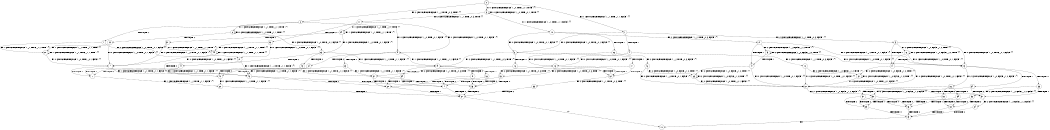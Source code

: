 digraph BCG {
size = "7, 10.5";
center = TRUE;
node [shape = circle];
0 [peripheries = 2];
0 -> 1 [label = "EX !1 !ATOMIC_EXCH_BRANCH (1, +1, TRUE, +1, 1, FALSE) !{}"];
0 -> 2 [label = "EX !2 !ATOMIC_EXCH_BRANCH (1, +1, TRUE, +0, 3, TRUE) !{}"];
0 -> 3 [label = "EX !0 !ATOMIC_EXCH_BRANCH (1, +0, TRUE, +0, 1, TRUE) !{}"];
1 -> 4 [label = "TERMINATE !1"];
1 -> 5 [label = "EX !2 !ATOMIC_EXCH_BRANCH (1, +1, TRUE, +0, 3, FALSE) !{}"];
1 -> 6 [label = "EX !0 !ATOMIC_EXCH_BRANCH (1, +0, TRUE, +0, 1, FALSE) !{}"];
2 -> 7 [label = "TERMINATE !2"];
2 -> 8 [label = "EX !1 !ATOMIC_EXCH_BRANCH (1, +1, TRUE, +1, 1, TRUE) !{}"];
2 -> 9 [label = "EX !0 !ATOMIC_EXCH_BRANCH (1, +0, TRUE, +0, 1, FALSE) !{}"];
3 -> 10 [label = "EX !1 !ATOMIC_EXCH_BRANCH (1, +1, TRUE, +1, 1, FALSE) !{}"];
3 -> 11 [label = "EX !2 !ATOMIC_EXCH_BRANCH (1, +1, TRUE, +0, 3, TRUE) !{}"];
3 -> 3 [label = "EX !0 !ATOMIC_EXCH_BRANCH (1, +0, TRUE, +0, 1, TRUE) !{}"];
4 -> 12 [label = "EX !2 !ATOMIC_EXCH_BRANCH (1, +1, TRUE, +0, 3, FALSE) !{}"];
4 -> 13 [label = "EX !0 !ATOMIC_EXCH_BRANCH (1, +0, TRUE, +0, 1, FALSE) !{}"];
5 -> 14 [label = "TERMINATE !1"];
5 -> 15 [label = "EX !0 !ATOMIC_EXCH_BRANCH (1, +0, TRUE, +0, 1, FALSE) !{}"];
5 -> 16 [label = "EX !2 !ATOMIC_EXCH_BRANCH (1, +0, FALSE, +1, 2, TRUE) !{}"];
6 -> 17 [label = "TERMINATE !1"];
6 -> 18 [label = "TERMINATE !0"];
6 -> 19 [label = "EX !2 !ATOMIC_EXCH_BRANCH (1, +1, TRUE, +0, 3, TRUE) !{}"];
7 -> 20 [label = "EX !1 !ATOMIC_EXCH_BRANCH (1, +1, TRUE, +1, 1, TRUE) !{}"];
7 -> 21 [label = "EX !0 !ATOMIC_EXCH_BRANCH (1, +0, TRUE, +0, 1, FALSE) !{}"];
8 -> 22 [label = "TERMINATE !2"];
8 -> 23 [label = "EX !0 !ATOMIC_EXCH_BRANCH (1, +0, TRUE, +0, 1, FALSE) !{}"];
8 -> 8 [label = "EX !1 !ATOMIC_EXCH_BRANCH (1, +1, TRUE, +1, 1, TRUE) !{}"];
9 -> 24 [label = "TERMINATE !2"];
9 -> 25 [label = "TERMINATE !0"];
9 -> 19 [label = "EX !1 !ATOMIC_EXCH_BRANCH (1, +1, TRUE, +1, 1, FALSE) !{}"];
10 -> 26 [label = "TERMINATE !1"];
10 -> 27 [label = "EX !2 !ATOMIC_EXCH_BRANCH (1, +1, TRUE, +0, 3, FALSE) !{}"];
10 -> 6 [label = "EX !0 !ATOMIC_EXCH_BRANCH (1, +0, TRUE, +0, 1, FALSE) !{}"];
11 -> 28 [label = "TERMINATE !2"];
11 -> 29 [label = "EX !1 !ATOMIC_EXCH_BRANCH (1, +1, TRUE, +1, 1, TRUE) !{}"];
11 -> 9 [label = "EX !0 !ATOMIC_EXCH_BRANCH (1, +0, TRUE, +0, 1, FALSE) !{}"];
12 -> 30 [label = "EX !0 !ATOMIC_EXCH_BRANCH (1, +0, TRUE, +0, 1, FALSE) !{}"];
12 -> 31 [label = "EX !2 !ATOMIC_EXCH_BRANCH (1, +0, FALSE, +1, 2, TRUE) !{}"];
13 -> 32 [label = "TERMINATE !0"];
13 -> 33 [label = "EX !2 !ATOMIC_EXCH_BRANCH (1, +1, TRUE, +0, 3, TRUE) !{}"];
14 -> 31 [label = "EX !2 !ATOMIC_EXCH_BRANCH (1, +0, FALSE, +1, 2, TRUE) !{}"];
14 -> 30 [label = "EX !0 !ATOMIC_EXCH_BRANCH (1, +0, TRUE, +0, 1, FALSE) !{}"];
15 -> 34 [label = "TERMINATE !1"];
15 -> 35 [label = "TERMINATE !0"];
15 -> 36 [label = "EX !2 !ATOMIC_EXCH_BRANCH (1, +0, FALSE, +1, 2, FALSE) !{}"];
16 -> 14 [label = "TERMINATE !1"];
16 -> 15 [label = "EX !0 !ATOMIC_EXCH_BRANCH (1, +0, TRUE, +0, 1, FALSE) !{}"];
16 -> 16 [label = "EX !2 !ATOMIC_EXCH_BRANCH (1, +0, FALSE, +1, 2, TRUE) !{}"];
17 -> 32 [label = "TERMINATE !0"];
17 -> 33 [label = "EX !2 !ATOMIC_EXCH_BRANCH (1, +1, TRUE, +0, 3, TRUE) !{}"];
18 -> 32 [label = "TERMINATE !1"];
18 -> 37 [label = "EX !2 !ATOMIC_EXCH_BRANCH (1, +1, TRUE, +0, 3, TRUE) !{}"];
19 -> 38 [label = "TERMINATE !1"];
19 -> 39 [label = "TERMINATE !2"];
19 -> 40 [label = "TERMINATE !0"];
20 -> 41 [label = "EX !0 !ATOMIC_EXCH_BRANCH (1, +0, TRUE, +0, 1, FALSE) !{}"];
20 -> 20 [label = "EX !1 !ATOMIC_EXCH_BRANCH (1, +1, TRUE, +1, 1, TRUE) !{}"];
21 -> 42 [label = "TERMINATE !0"];
21 -> 43 [label = "EX !1 !ATOMIC_EXCH_BRANCH (1, +1, TRUE, +1, 1, FALSE) !{}"];
22 -> 20 [label = "EX !1 !ATOMIC_EXCH_BRANCH (1, +1, TRUE, +1, 1, TRUE) !{}"];
22 -> 41 [label = "EX !0 !ATOMIC_EXCH_BRANCH (1, +0, TRUE, +0, 1, FALSE) !{}"];
23 -> 44 [label = "TERMINATE !2"];
23 -> 45 [label = "TERMINATE !0"];
23 -> 19 [label = "EX !1 !ATOMIC_EXCH_BRANCH (1, +1, TRUE, +1, 1, FALSE) !{}"];
24 -> 42 [label = "TERMINATE !0"];
24 -> 43 [label = "EX !1 !ATOMIC_EXCH_BRANCH (1, +1, TRUE, +1, 1, FALSE) !{}"];
25 -> 42 [label = "TERMINATE !2"];
25 -> 37 [label = "EX !1 !ATOMIC_EXCH_BRANCH (1, +1, TRUE, +1, 1, FALSE) !{}"];
26 -> 13 [label = "EX !0 !ATOMIC_EXCH_BRANCH (1, +0, TRUE, +0, 1, FALSE) !{}"];
26 -> 46 [label = "EX !2 !ATOMIC_EXCH_BRANCH (1, +1, TRUE, +0, 3, FALSE) !{}"];
27 -> 47 [label = "TERMINATE !1"];
27 -> 48 [label = "EX !2 !ATOMIC_EXCH_BRANCH (1, +0, FALSE, +1, 2, TRUE) !{}"];
27 -> 15 [label = "EX !0 !ATOMIC_EXCH_BRANCH (1, +0, TRUE, +0, 1, FALSE) !{}"];
28 -> 21 [label = "EX !0 !ATOMIC_EXCH_BRANCH (1, +0, TRUE, +0, 1, FALSE) !{}"];
28 -> 49 [label = "EX !1 !ATOMIC_EXCH_BRANCH (1, +1, TRUE, +1, 1, TRUE) !{}"];
29 -> 50 [label = "TERMINATE !2"];
29 -> 29 [label = "EX !1 !ATOMIC_EXCH_BRANCH (1, +1, TRUE, +1, 1, TRUE) !{}"];
29 -> 23 [label = "EX !0 !ATOMIC_EXCH_BRANCH (1, +0, TRUE, +0, 1, FALSE) !{}"];
30 -> 51 [label = "TERMINATE !0"];
30 -> 52 [label = "EX !2 !ATOMIC_EXCH_BRANCH (1, +0, FALSE, +1, 2, FALSE) !{}"];
31 -> 30 [label = "EX !0 !ATOMIC_EXCH_BRANCH (1, +0, TRUE, +0, 1, FALSE) !{}"];
31 -> 31 [label = "EX !2 !ATOMIC_EXCH_BRANCH (1, +0, FALSE, +1, 2, TRUE) !{}"];
32 -> 53 [label = "EX !2 !ATOMIC_EXCH_BRANCH (1, +1, TRUE, +0, 3, TRUE) !{}"];
33 -> 54 [label = "TERMINATE !2"];
33 -> 55 [label = "TERMINATE !0"];
34 -> 52 [label = "EX !2 !ATOMIC_EXCH_BRANCH (1, +0, FALSE, +1, 2, FALSE) !{}"];
34 -> 51 [label = "TERMINATE !0"];
35 -> 56 [label = "EX !2 !ATOMIC_EXCH_BRANCH (1, +0, FALSE, +1, 2, FALSE) !{}"];
35 -> 51 [label = "TERMINATE !1"];
36 -> 57 [label = "TERMINATE !1"];
36 -> 58 [label = "TERMINATE !2"];
36 -> 59 [label = "TERMINATE !0"];
37 -> 55 [label = "TERMINATE !1"];
37 -> 60 [label = "TERMINATE !2"];
38 -> 54 [label = "TERMINATE !2"];
38 -> 55 [label = "TERMINATE !0"];
39 -> 54 [label = "TERMINATE !1"];
39 -> 60 [label = "TERMINATE !0"];
40 -> 55 [label = "TERMINATE !1"];
40 -> 60 [label = "TERMINATE !2"];
41 -> 61 [label = "TERMINATE !0"];
41 -> 43 [label = "EX !1 !ATOMIC_EXCH_BRANCH (1, +1, TRUE, +1, 1, FALSE) !{}"];
42 -> 62 [label = "EX !1 !ATOMIC_EXCH_BRANCH (1, +1, TRUE, +1, 1, FALSE) !{}"];
43 -> 54 [label = "TERMINATE !1"];
43 -> 60 [label = "TERMINATE !0"];
44 -> 43 [label = "EX !1 !ATOMIC_EXCH_BRANCH (1, +1, TRUE, +1, 1, FALSE) !{}"];
44 -> 61 [label = "TERMINATE !0"];
45 -> 37 [label = "EX !1 !ATOMIC_EXCH_BRANCH (1, +1, TRUE, +1, 1, FALSE) !{}"];
45 -> 61 [label = "TERMINATE !2"];
46 -> 63 [label = "EX !2 !ATOMIC_EXCH_BRANCH (1, +0, FALSE, +1, 2, TRUE) !{}"];
46 -> 30 [label = "EX !0 !ATOMIC_EXCH_BRANCH (1, +0, TRUE, +0, 1, FALSE) !{}"];
47 -> 63 [label = "EX !2 !ATOMIC_EXCH_BRANCH (1, +0, FALSE, +1, 2, TRUE) !{}"];
47 -> 30 [label = "EX !0 !ATOMIC_EXCH_BRANCH (1, +0, TRUE, +0, 1, FALSE) !{}"];
48 -> 47 [label = "TERMINATE !1"];
48 -> 48 [label = "EX !2 !ATOMIC_EXCH_BRANCH (1, +0, FALSE, +1, 2, TRUE) !{}"];
48 -> 15 [label = "EX !0 !ATOMIC_EXCH_BRANCH (1, +0, TRUE, +0, 1, FALSE) !{}"];
49 -> 49 [label = "EX !1 !ATOMIC_EXCH_BRANCH (1, +1, TRUE, +1, 1, TRUE) !{}"];
49 -> 41 [label = "EX !0 !ATOMIC_EXCH_BRANCH (1, +0, TRUE, +0, 1, FALSE) !{}"];
50 -> 49 [label = "EX !1 !ATOMIC_EXCH_BRANCH (1, +1, TRUE, +1, 1, TRUE) !{}"];
50 -> 41 [label = "EX !0 !ATOMIC_EXCH_BRANCH (1, +0, TRUE, +0, 1, FALSE) !{}"];
51 -> 64 [label = "EX !2 !ATOMIC_EXCH_BRANCH (1, +0, FALSE, +1, 2, FALSE) !{}"];
52 -> 65 [label = "TERMINATE !2"];
52 -> 66 [label = "TERMINATE !0"];
53 -> 67 [label = "TERMINATE !2"];
54 -> 67 [label = "TERMINATE !0"];
55 -> 67 [label = "TERMINATE !2"];
56 -> 66 [label = "TERMINATE !1"];
56 -> 68 [label = "TERMINATE !2"];
57 -> 65 [label = "TERMINATE !2"];
57 -> 66 [label = "TERMINATE !0"];
58 -> 65 [label = "TERMINATE !1"];
58 -> 68 [label = "TERMINATE !0"];
59 -> 66 [label = "TERMINATE !1"];
59 -> 68 [label = "TERMINATE !2"];
60 -> 67 [label = "TERMINATE !1"];
61 -> 62 [label = "EX !1 !ATOMIC_EXCH_BRANCH (1, +1, TRUE, +1, 1, FALSE) !{}"];
62 -> 67 [label = "TERMINATE !1"];
63 -> 63 [label = "EX !2 !ATOMIC_EXCH_BRANCH (1, +0, FALSE, +1, 2, TRUE) !{}"];
63 -> 30 [label = "EX !0 !ATOMIC_EXCH_BRANCH (1, +0, TRUE, +0, 1, FALSE) !{}"];
64 -> 69 [label = "TERMINATE !2"];
65 -> 69 [label = "TERMINATE !0"];
66 -> 69 [label = "TERMINATE !2"];
67 -> 70 [label = "exit"];
68 -> 69 [label = "TERMINATE !1"];
69 -> 70 [label = "exit"];
}
